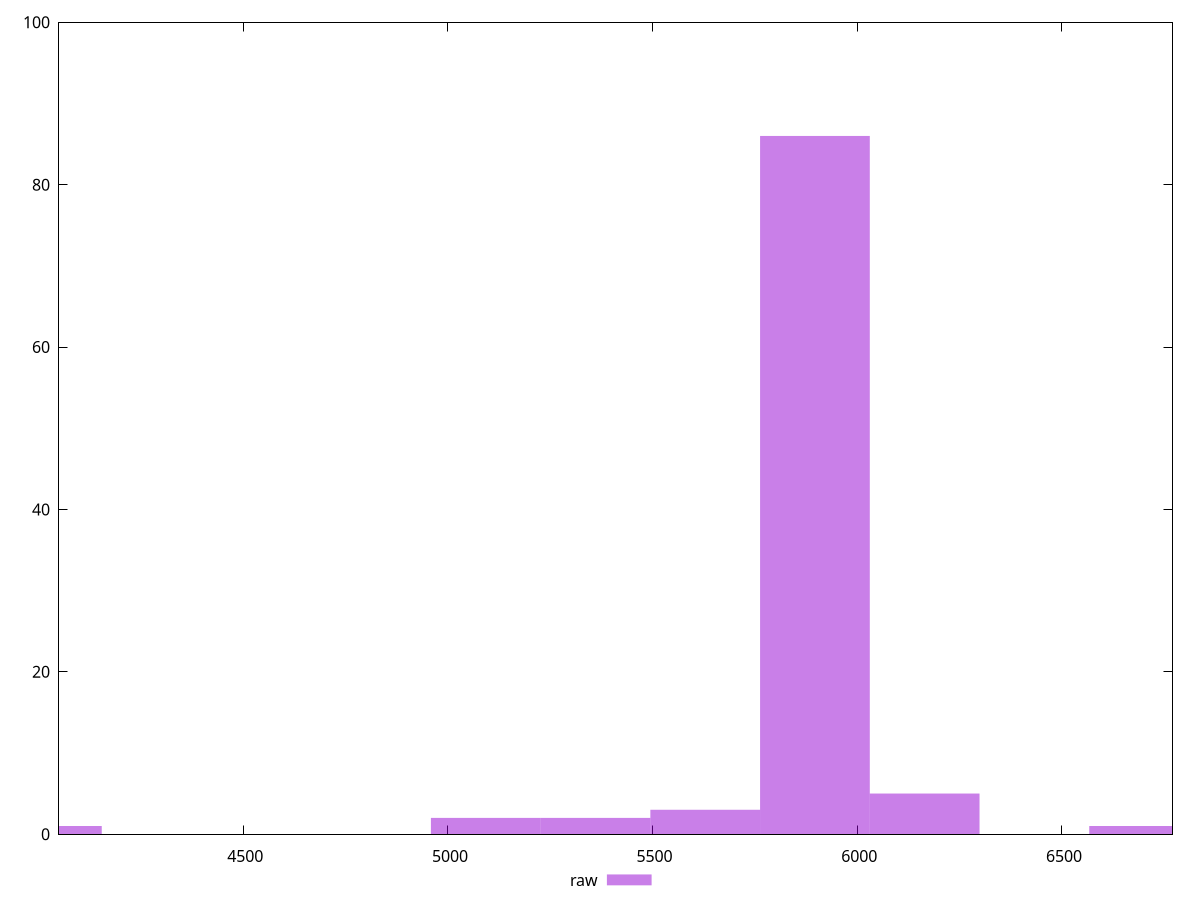 reset

$raw <<EOF
5092.495381383646 2
6164.599672201256 5
5896.573599496854 86
5360.521454088049 2
5628.547526792451 3
6700.651817610062 1
4020.391090566037 1
EOF

set key outside below
set boxwidth 268.02607270440245
set xrange [4050:6770]
set yrange [0:100]
set trange [0:100]
set style fill transparent solid 0.5 noborder
set terminal svg size 640, 490 enhanced background rgb 'white'
set output "report_00017_2021-02-10T15-08-03.406Z/unused-javascript/samples/pages/raw/histogram.svg"

plot $raw title "raw" with boxes

reset
